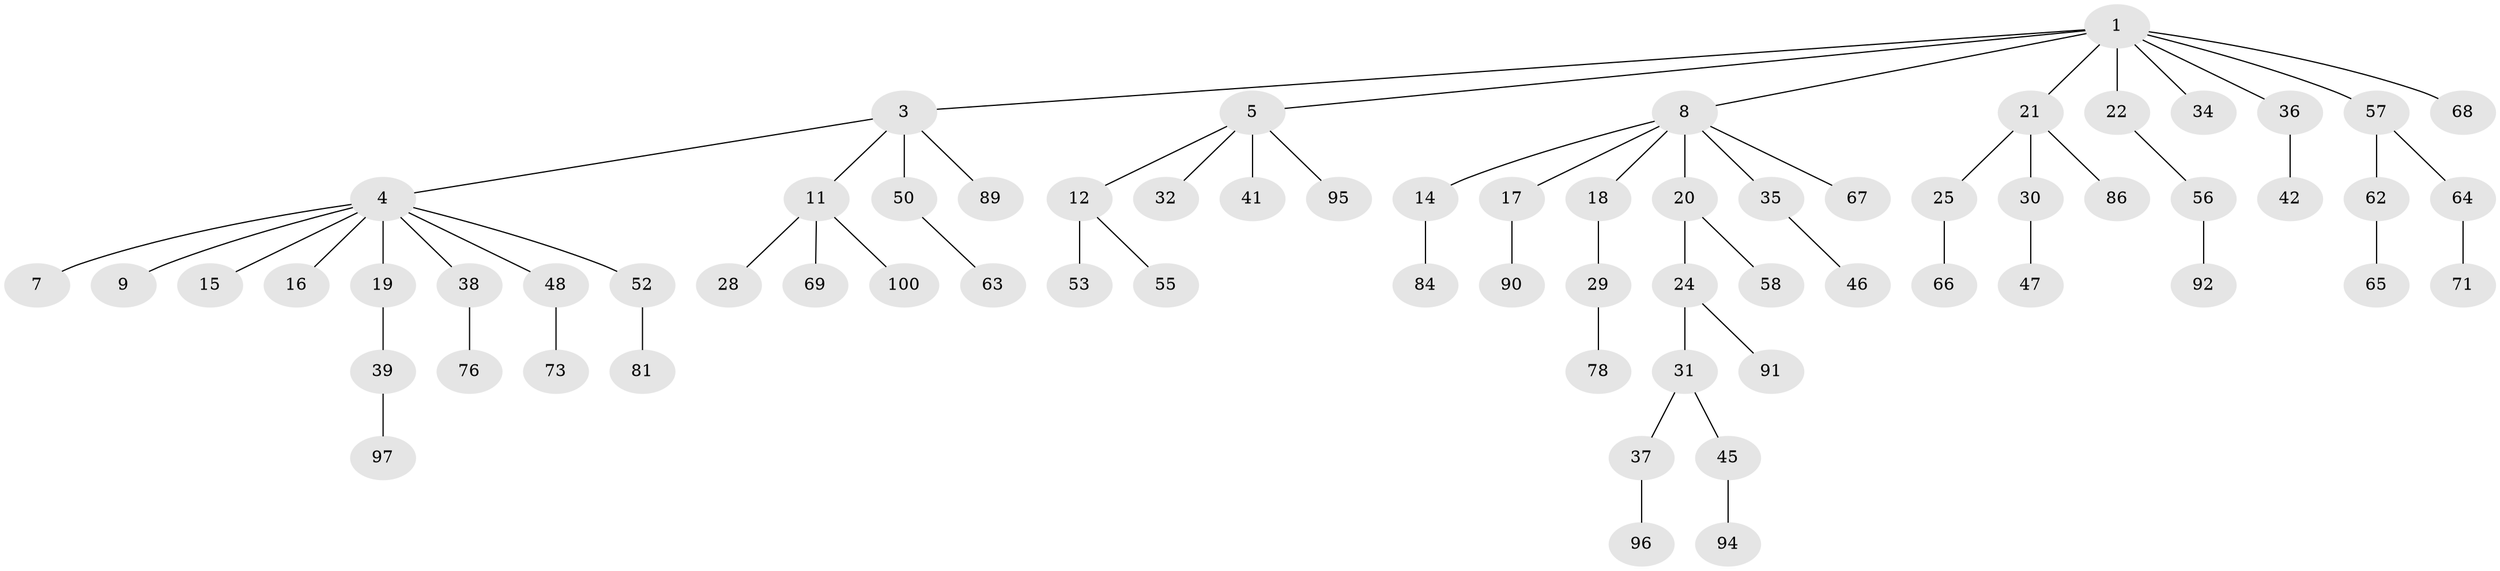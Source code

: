 // original degree distribution, {6: 0.02, 5: 0.04, 4: 0.07, 2: 0.23, 1: 0.5, 3: 0.14}
// Generated by graph-tools (version 1.1) at 2025/11/02/21/25 10:11:10]
// undirected, 68 vertices, 67 edges
graph export_dot {
graph [start="1"]
  node [color=gray90,style=filled];
  1 [super="+2"];
  3 [super="+27"];
  4 [super="+10"];
  5 [super="+6"];
  7 [super="+44"];
  8 [super="+13"];
  9;
  11 [super="+23"];
  12 [super="+26"];
  14 [super="+61"];
  15 [super="+43"];
  16;
  17 [super="+77"];
  18 [super="+82"];
  19 [super="+59"];
  20 [super="+88"];
  21 [super="+79"];
  22;
  24 [super="+33"];
  25 [super="+51"];
  28;
  29 [super="+80"];
  30 [super="+49"];
  31 [super="+60"];
  32 [super="+99"];
  34;
  35 [super="+40"];
  36 [super="+74"];
  37 [super="+98"];
  38;
  39 [super="+72"];
  41;
  42;
  45 [super="+85"];
  46;
  47;
  48 [super="+54"];
  50 [super="+75"];
  52;
  53;
  55;
  56;
  57;
  58;
  62 [super="+87"];
  63;
  64 [super="+70"];
  65;
  66;
  67;
  68;
  69;
  71;
  73;
  76 [super="+83"];
  78;
  81;
  84;
  86;
  89;
  90;
  91;
  92 [super="+93"];
  94;
  95;
  96;
  97;
  100;
  1 -- 3;
  1 -- 8;
  1 -- 36;
  1 -- 57;
  1 -- 68;
  1 -- 34;
  1 -- 21;
  1 -- 5;
  1 -- 22;
  3 -- 4;
  3 -- 11;
  3 -- 89;
  3 -- 50;
  4 -- 7;
  4 -- 9;
  4 -- 15;
  4 -- 52;
  4 -- 16;
  4 -- 48;
  4 -- 19;
  4 -- 38;
  5 -- 12;
  5 -- 32;
  5 -- 41;
  5 -- 95;
  8 -- 14;
  8 -- 67;
  8 -- 17;
  8 -- 18;
  8 -- 35;
  8 -- 20;
  11 -- 69;
  11 -- 100;
  11 -- 28;
  12 -- 55;
  12 -- 53;
  14 -- 84;
  17 -- 90;
  18 -- 29;
  19 -- 39;
  20 -- 24;
  20 -- 58;
  21 -- 25;
  21 -- 30;
  21 -- 86;
  22 -- 56;
  24 -- 31;
  24 -- 91;
  25 -- 66;
  29 -- 78;
  30 -- 47;
  31 -- 37;
  31 -- 45;
  35 -- 46;
  36 -- 42;
  37 -- 96;
  38 -- 76;
  39 -- 97;
  45 -- 94;
  48 -- 73;
  50 -- 63;
  52 -- 81;
  56 -- 92;
  57 -- 62;
  57 -- 64;
  62 -- 65;
  64 -- 71;
}
